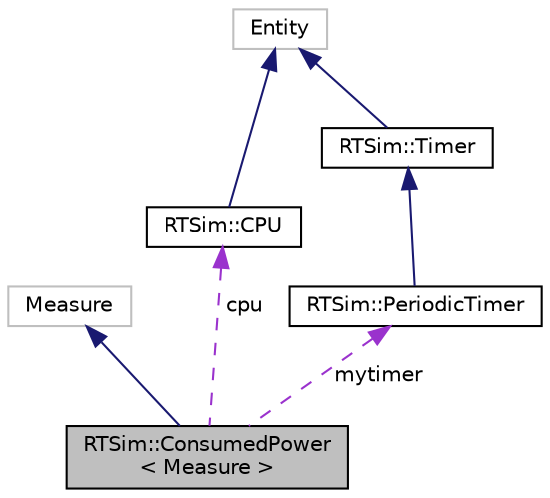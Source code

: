digraph "RTSim::ConsumedPower&lt; Measure &gt;"
{
  edge [fontname="Helvetica",fontsize="10",labelfontname="Helvetica",labelfontsize="10"];
  node [fontname="Helvetica",fontsize="10",shape=record];
  Node1 [label="RTSim::ConsumedPower\l\< Measure \>",height=0.2,width=0.4,color="black", fillcolor="grey75", style="filled", fontcolor="black"];
  Node2 -> Node1 [dir="back",color="midnightblue",fontsize="10",style="solid",fontname="Helvetica"];
  Node2 [label="Measure",height=0.2,width=0.4,color="grey75", fillcolor="white", style="filled"];
  Node3 -> Node1 [dir="back",color="darkorchid3",fontsize="10",style="dashed",label=" cpu" ,fontname="Helvetica"];
  Node3 [label="RTSim::CPU",height=0.2,width=0.4,color="black", fillcolor="white", style="filled",URL="$de/d98/classRTSim_1_1CPU.html"];
  Node4 -> Node3 [dir="back",color="midnightblue",fontsize="10",style="solid",fontname="Helvetica"];
  Node4 [label="Entity",height=0.2,width=0.4,color="grey75", fillcolor="white", style="filled"];
  Node5 -> Node1 [dir="back",color="darkorchid3",fontsize="10",style="dashed",label=" mytimer" ,fontname="Helvetica"];
  Node5 [label="RTSim::PeriodicTimer",height=0.2,width=0.4,color="black", fillcolor="white", style="filled",URL="$da/d19/classRTSim_1_1PeriodicTimer.html"];
  Node6 -> Node5 [dir="back",color="midnightblue",fontsize="10",style="solid",fontname="Helvetica"];
  Node6 [label="RTSim::Timer",height=0.2,width=0.4,color="black", fillcolor="white", style="filled",URL="$d4/d68/classRTSim_1_1Timer.html"];
  Node4 -> Node6 [dir="back",color="midnightblue",fontsize="10",style="solid",fontname="Helvetica"];
}
